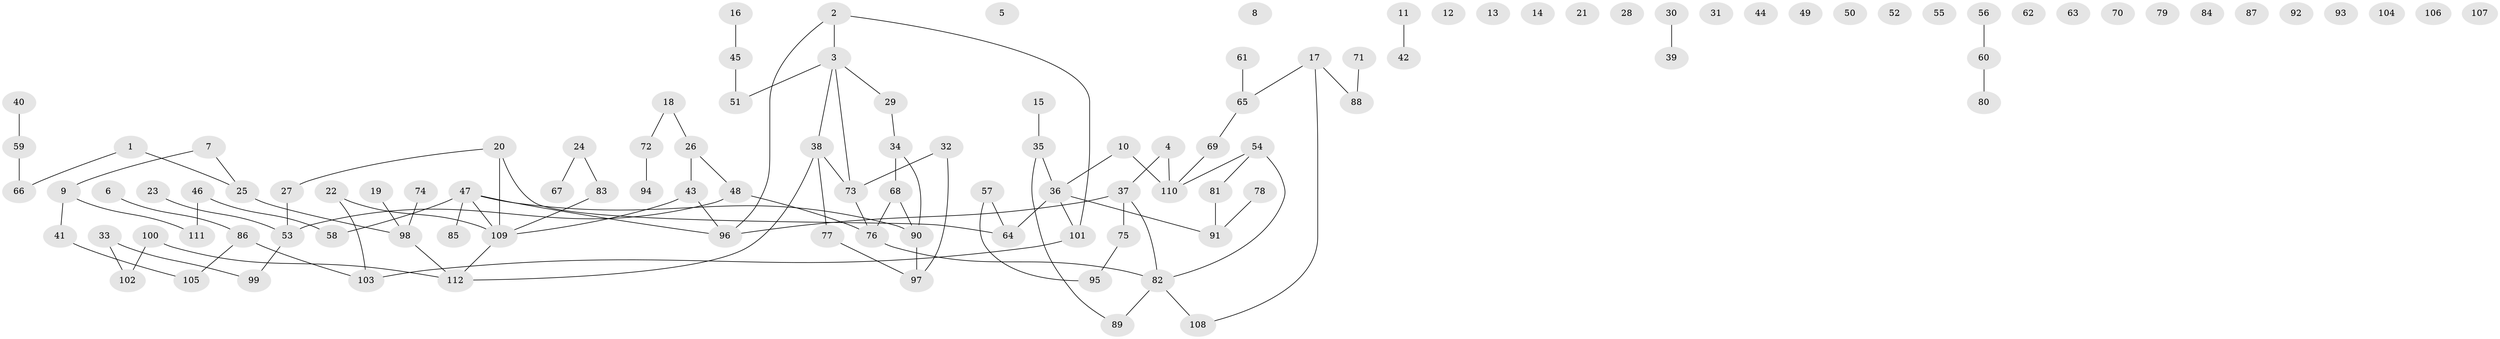 // coarse degree distribution, {0: 0.8181818181818182, 1: 0.12121212121212122, 2: 0.030303030303030304, 4: 0.030303030303030304}
// Generated by graph-tools (version 1.1) at 2025/42/03/04/25 21:42:22]
// undirected, 112 vertices, 106 edges
graph export_dot {
graph [start="1"]
  node [color=gray90,style=filled];
  1;
  2;
  3;
  4;
  5;
  6;
  7;
  8;
  9;
  10;
  11;
  12;
  13;
  14;
  15;
  16;
  17;
  18;
  19;
  20;
  21;
  22;
  23;
  24;
  25;
  26;
  27;
  28;
  29;
  30;
  31;
  32;
  33;
  34;
  35;
  36;
  37;
  38;
  39;
  40;
  41;
  42;
  43;
  44;
  45;
  46;
  47;
  48;
  49;
  50;
  51;
  52;
  53;
  54;
  55;
  56;
  57;
  58;
  59;
  60;
  61;
  62;
  63;
  64;
  65;
  66;
  67;
  68;
  69;
  70;
  71;
  72;
  73;
  74;
  75;
  76;
  77;
  78;
  79;
  80;
  81;
  82;
  83;
  84;
  85;
  86;
  87;
  88;
  89;
  90;
  91;
  92;
  93;
  94;
  95;
  96;
  97;
  98;
  99;
  100;
  101;
  102;
  103;
  104;
  105;
  106;
  107;
  108;
  109;
  110;
  111;
  112;
  1 -- 25;
  1 -- 66;
  2 -- 3;
  2 -- 96;
  2 -- 101;
  3 -- 29;
  3 -- 38;
  3 -- 51;
  3 -- 73;
  4 -- 37;
  4 -- 110;
  6 -- 86;
  7 -- 9;
  7 -- 25;
  9 -- 41;
  9 -- 111;
  10 -- 36;
  10 -- 110;
  11 -- 42;
  15 -- 35;
  16 -- 45;
  17 -- 65;
  17 -- 88;
  17 -- 108;
  18 -- 26;
  18 -- 72;
  19 -- 98;
  20 -- 27;
  20 -- 64;
  20 -- 109;
  22 -- 103;
  22 -- 109;
  23 -- 53;
  24 -- 67;
  24 -- 83;
  25 -- 98;
  26 -- 43;
  26 -- 48;
  27 -- 53;
  29 -- 34;
  30 -- 39;
  32 -- 73;
  32 -- 97;
  33 -- 99;
  33 -- 102;
  34 -- 68;
  34 -- 90;
  35 -- 36;
  35 -- 89;
  36 -- 64;
  36 -- 91;
  36 -- 101;
  37 -- 75;
  37 -- 82;
  37 -- 96;
  38 -- 73;
  38 -- 77;
  38 -- 112;
  40 -- 59;
  41 -- 105;
  43 -- 96;
  43 -- 109;
  45 -- 51;
  46 -- 58;
  46 -- 111;
  47 -- 58;
  47 -- 85;
  47 -- 90;
  47 -- 96;
  47 -- 109;
  48 -- 53;
  48 -- 76;
  53 -- 99;
  54 -- 81;
  54 -- 82;
  54 -- 110;
  56 -- 60;
  57 -- 64;
  57 -- 95;
  59 -- 66;
  60 -- 80;
  61 -- 65;
  65 -- 69;
  68 -- 76;
  68 -- 90;
  69 -- 110;
  71 -- 88;
  72 -- 94;
  73 -- 76;
  74 -- 98;
  75 -- 95;
  76 -- 82;
  77 -- 97;
  78 -- 91;
  81 -- 91;
  82 -- 89;
  82 -- 108;
  83 -- 109;
  86 -- 103;
  86 -- 105;
  90 -- 97;
  98 -- 112;
  100 -- 102;
  100 -- 112;
  101 -- 103;
  109 -- 112;
}
